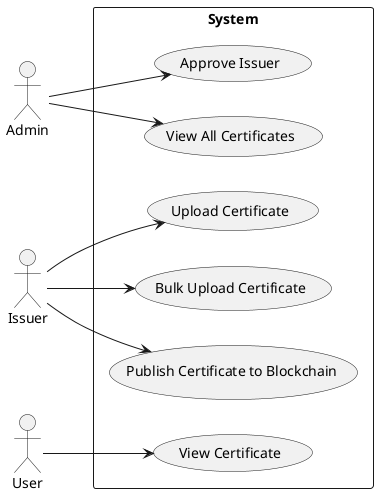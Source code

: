 @startuml
left to right direction
actor Admin
actor Issuer
actor User

rectangle System {
  Admin --> (Approve Issuer)
  Admin --> (View All Certificates)
  Issuer --> (Upload Certificate)
  Issuer --> (Bulk Upload Certificate)
  Issuer --> (Publish Certificate to Blockchain)
  User --> (View Certificate)
}
@enduml 